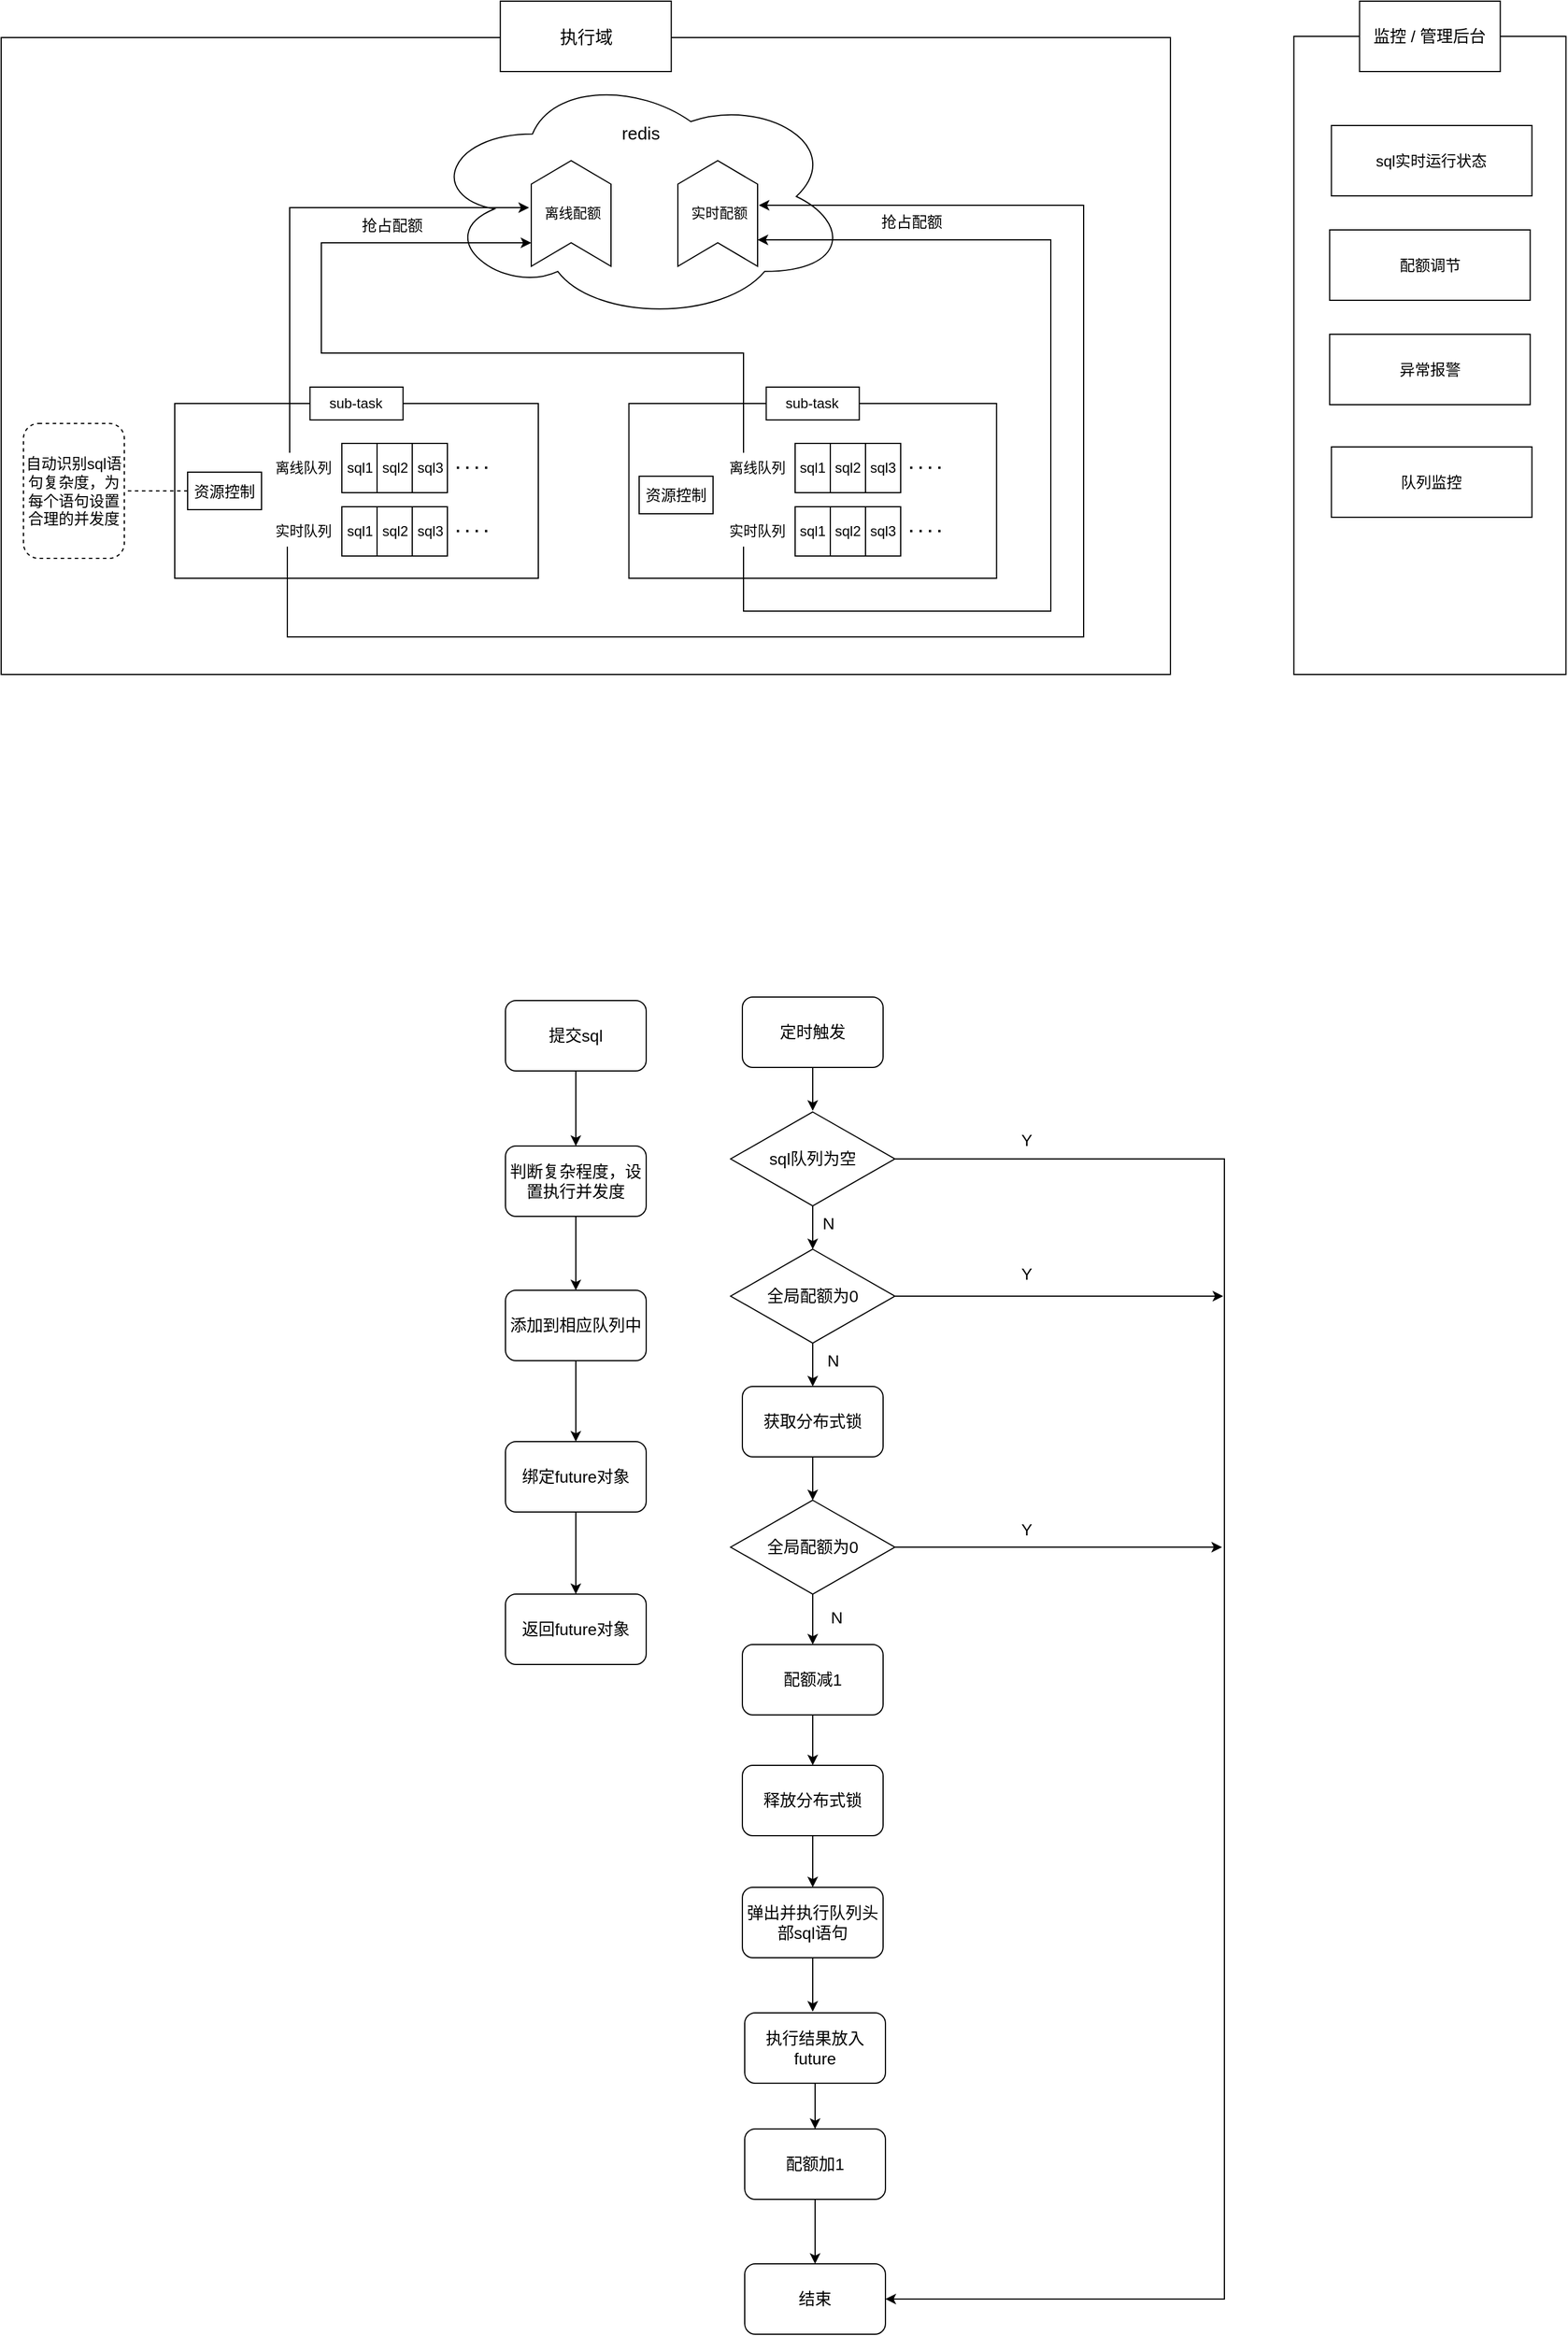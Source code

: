 <mxfile version="20.3.2" type="github">
  <diagram id="vlU8lXh0kYYRg-SLjIeo" name="第 1 页">
    <mxGraphModel dx="2884" dy="1607" grid="0" gridSize="10" guides="1" tooltips="1" connect="1" arrows="1" fold="1" page="1" pageScale="1" pageWidth="3300" pageHeight="4681" math="0" shadow="0">
      <root>
        <mxCell id="0" />
        <mxCell id="1" parent="0" />
        <mxCell id="wMH6Fe0gOgUvcrLyJsvM-88" value="" style="rounded=0;whiteSpace=wrap;html=1;fontSize=13;" vertex="1" parent="1">
          <mxGeometry x="281.99" y="345" width="997" height="543" as="geometry" />
        </mxCell>
        <mxCell id="wMH6Fe0gOgUvcrLyJsvM-33" value="" style="ellipse;shape=cloud;whiteSpace=wrap;html=1;" vertex="1" parent="1">
          <mxGeometry x="645" y="374" width="360" height="213" as="geometry" />
        </mxCell>
        <mxCell id="wMH6Fe0gOgUvcrLyJsvM-1" value="" style="rounded=0;whiteSpace=wrap;html=1;" vertex="1" parent="1">
          <mxGeometry x="430" y="657" width="310" height="149" as="geometry" />
        </mxCell>
        <mxCell id="wMH6Fe0gOgUvcrLyJsvM-3" value="sub-task" style="rounded=0;whiteSpace=wrap;html=1;" vertex="1" parent="1">
          <mxGeometry x="545.31" y="643" width="79.37" height="28" as="geometry" />
        </mxCell>
        <mxCell id="wMH6Fe0gOgUvcrLyJsvM-4" value="sql1" style="rounded=0;whiteSpace=wrap;html=1;" vertex="1" parent="1">
          <mxGeometry x="572.5" y="691" width="30" height="42" as="geometry" />
        </mxCell>
        <mxCell id="wMH6Fe0gOgUvcrLyJsvM-5" value="sql2" style="rounded=0;whiteSpace=wrap;html=1;" vertex="1" parent="1">
          <mxGeometry x="602.5" y="691" width="30" height="42" as="geometry" />
        </mxCell>
        <mxCell id="wMH6Fe0gOgUvcrLyJsvM-6" value="sql3" style="rounded=0;whiteSpace=wrap;html=1;" vertex="1" parent="1">
          <mxGeometry x="632.5" y="691" width="30" height="42" as="geometry" />
        </mxCell>
        <mxCell id="wMH6Fe0gOgUvcrLyJsvM-8" value="" style="endArrow=none;dashed=1;html=1;dashPattern=1 3;strokeWidth=2;rounded=0;" edge="1" parent="1">
          <mxGeometry width="50" height="50" relative="1" as="geometry">
            <mxPoint x="670.5" y="711.78" as="sourcePoint" />
            <mxPoint x="698.5" y="711.78" as="targetPoint" />
          </mxGeometry>
        </mxCell>
        <mxCell id="wMH6Fe0gOgUvcrLyJsvM-10" value="" style="shape=step;perimeter=stepPerimeter;whiteSpace=wrap;html=1;fixedSize=1;rotation=-90;" vertex="1" parent="1">
          <mxGeometry x="723" y="461" width="90" height="68" as="geometry" />
        </mxCell>
        <mxCell id="wMH6Fe0gOgUvcrLyJsvM-63" style="edgeStyle=orthogonalEdgeStyle;rounded=0;orthogonalLoop=1;jettySize=auto;html=1;entryX=0.564;entryY=-0.028;entryDx=0;entryDy=0;entryPerimeter=0;fontSize=15;" edge="1" parent="1" source="wMH6Fe0gOgUvcrLyJsvM-11" target="wMH6Fe0gOgUvcrLyJsvM-10">
          <mxGeometry relative="1" as="geometry">
            <Array as="points">
              <mxPoint x="528" y="490" />
              <mxPoint x="732" y="490" />
            </Array>
          </mxGeometry>
        </mxCell>
        <mxCell id="wMH6Fe0gOgUvcrLyJsvM-11" value="离线队列&amp;nbsp;" style="text;html=1;align=center;verticalAlign=middle;resizable=0;points=[];autosize=1;strokeColor=none;fillColor=none;" vertex="1" parent="1">
          <mxGeometry x="506.5" y="699" width="69" height="26" as="geometry" />
        </mxCell>
        <mxCell id="wMH6Fe0gOgUvcrLyJsvM-13" value="sql1" style="rounded=0;whiteSpace=wrap;html=1;" vertex="1" parent="1">
          <mxGeometry x="572.5" y="745" width="30" height="42" as="geometry" />
        </mxCell>
        <mxCell id="wMH6Fe0gOgUvcrLyJsvM-14" value="sql2" style="rounded=0;whiteSpace=wrap;html=1;" vertex="1" parent="1">
          <mxGeometry x="602.5" y="745" width="30" height="42" as="geometry" />
        </mxCell>
        <mxCell id="wMH6Fe0gOgUvcrLyJsvM-15" value="sql3" style="rounded=0;whiteSpace=wrap;html=1;" vertex="1" parent="1">
          <mxGeometry x="632.5" y="745" width="30" height="42" as="geometry" />
        </mxCell>
        <mxCell id="wMH6Fe0gOgUvcrLyJsvM-16" value="" style="endArrow=none;dashed=1;html=1;dashPattern=1 3;strokeWidth=2;rounded=0;" edge="1" parent="1">
          <mxGeometry width="50" height="50" relative="1" as="geometry">
            <mxPoint x="670.5" y="765.78" as="sourcePoint" />
            <mxPoint x="698.5" y="765.78" as="targetPoint" />
          </mxGeometry>
        </mxCell>
        <mxCell id="wMH6Fe0gOgUvcrLyJsvM-65" style="edgeStyle=orthogonalEdgeStyle;rounded=0;orthogonalLoop=1;jettySize=auto;html=1;fontSize=15;" edge="1" parent="1" source="wMH6Fe0gOgUvcrLyJsvM-17">
          <mxGeometry relative="1" as="geometry">
            <mxPoint x="928" y="488" as="targetPoint" />
            <Array as="points">
              <mxPoint x="526" y="856" />
              <mxPoint x="1205" y="856" />
              <mxPoint x="1205" y="488" />
            </Array>
          </mxGeometry>
        </mxCell>
        <mxCell id="wMH6Fe0gOgUvcrLyJsvM-17" value="实时队列&amp;nbsp;" style="text;html=1;align=center;verticalAlign=middle;resizable=0;points=[];autosize=1;strokeColor=none;fillColor=none;" vertex="1" parent="1">
          <mxGeometry x="506.5" y="753" width="69" height="26" as="geometry" />
        </mxCell>
        <mxCell id="wMH6Fe0gOgUvcrLyJsvM-29" value="离线配额" style="text;html=1;align=center;verticalAlign=middle;resizable=0;points=[];autosize=1;strokeColor=none;fillColor=none;" vertex="1" parent="1">
          <mxGeometry x="735.5" y="482" width="66" height="26" as="geometry" />
        </mxCell>
        <mxCell id="wMH6Fe0gOgUvcrLyJsvM-31" value="" style="shape=step;perimeter=stepPerimeter;whiteSpace=wrap;html=1;fixedSize=1;rotation=-90;" vertex="1" parent="1">
          <mxGeometry x="848" y="461" width="90" height="68" as="geometry" />
        </mxCell>
        <mxCell id="wMH6Fe0gOgUvcrLyJsvM-32" value="实时配额" style="text;html=1;align=center;verticalAlign=middle;resizable=0;points=[];autosize=1;strokeColor=none;fillColor=none;" vertex="1" parent="1">
          <mxGeometry x="860.5" y="482" width="66" height="26" as="geometry" />
        </mxCell>
        <mxCell id="wMH6Fe0gOgUvcrLyJsvM-34" value="redis" style="text;html=1;align=center;verticalAlign=middle;resizable=0;points=[];autosize=1;strokeColor=none;fillColor=none;fontSize=15;" vertex="1" parent="1">
          <mxGeometry x="801" y="411" width="51" height="30" as="geometry" />
        </mxCell>
        <mxCell id="wMH6Fe0gOgUvcrLyJsvM-38" value="" style="rounded=0;whiteSpace=wrap;html=1;" vertex="1" parent="1">
          <mxGeometry x="817.25" y="657" width="313.5" height="149" as="geometry" />
        </mxCell>
        <mxCell id="wMH6Fe0gOgUvcrLyJsvM-39" value="sub-task" style="rounded=0;whiteSpace=wrap;html=1;" vertex="1" parent="1">
          <mxGeometry x="934.32" y="643" width="79.37" height="28" as="geometry" />
        </mxCell>
        <mxCell id="wMH6Fe0gOgUvcrLyJsvM-40" value="sql1" style="rounded=0;whiteSpace=wrap;html=1;" vertex="1" parent="1">
          <mxGeometry x="959" y="691" width="30" height="42" as="geometry" />
        </mxCell>
        <mxCell id="wMH6Fe0gOgUvcrLyJsvM-41" value="sql2" style="rounded=0;whiteSpace=wrap;html=1;" vertex="1" parent="1">
          <mxGeometry x="989" y="691" width="30" height="42" as="geometry" />
        </mxCell>
        <mxCell id="wMH6Fe0gOgUvcrLyJsvM-42" value="sql3" style="rounded=0;whiteSpace=wrap;html=1;" vertex="1" parent="1">
          <mxGeometry x="1019" y="691" width="30" height="42" as="geometry" />
        </mxCell>
        <mxCell id="wMH6Fe0gOgUvcrLyJsvM-43" value="" style="endArrow=none;dashed=1;html=1;dashPattern=1 3;strokeWidth=2;rounded=0;" edge="1" parent="1">
          <mxGeometry width="50" height="50" relative="1" as="geometry">
            <mxPoint x="1057" y="711.78" as="sourcePoint" />
            <mxPoint x="1085" y="711.78" as="targetPoint" />
          </mxGeometry>
        </mxCell>
        <mxCell id="wMH6Fe0gOgUvcrLyJsvM-64" style="edgeStyle=orthogonalEdgeStyle;rounded=0;orthogonalLoop=1;jettySize=auto;html=1;fontSize=15;" edge="1" parent="1" source="wMH6Fe0gOgUvcrLyJsvM-44">
          <mxGeometry relative="1" as="geometry">
            <mxPoint x="734" y="520" as="targetPoint" />
            <Array as="points">
              <mxPoint x="915" y="614" />
              <mxPoint x="555" y="614" />
              <mxPoint x="555" y="520" />
            </Array>
          </mxGeometry>
        </mxCell>
        <mxCell id="wMH6Fe0gOgUvcrLyJsvM-44" value="离线队列&amp;nbsp;" style="text;html=1;align=center;verticalAlign=middle;resizable=0;points=[];autosize=1;strokeColor=none;fillColor=none;" vertex="1" parent="1">
          <mxGeometry x="893" y="699" width="69" height="26" as="geometry" />
        </mxCell>
        <mxCell id="wMH6Fe0gOgUvcrLyJsvM-45" value="sql1" style="rounded=0;whiteSpace=wrap;html=1;" vertex="1" parent="1">
          <mxGeometry x="959" y="745" width="30" height="42" as="geometry" />
        </mxCell>
        <mxCell id="wMH6Fe0gOgUvcrLyJsvM-46" value="sql2" style="rounded=0;whiteSpace=wrap;html=1;" vertex="1" parent="1">
          <mxGeometry x="989" y="745" width="30" height="42" as="geometry" />
        </mxCell>
        <mxCell id="wMH6Fe0gOgUvcrLyJsvM-47" value="sql3" style="rounded=0;whiteSpace=wrap;html=1;" vertex="1" parent="1">
          <mxGeometry x="1019" y="745" width="30" height="42" as="geometry" />
        </mxCell>
        <mxCell id="wMH6Fe0gOgUvcrLyJsvM-48" value="" style="endArrow=none;dashed=1;html=1;dashPattern=1 3;strokeWidth=2;rounded=0;" edge="1" parent="1">
          <mxGeometry width="50" height="50" relative="1" as="geometry">
            <mxPoint x="1057" y="765.78" as="sourcePoint" />
            <mxPoint x="1085" y="765.78" as="targetPoint" />
          </mxGeometry>
        </mxCell>
        <mxCell id="wMH6Fe0gOgUvcrLyJsvM-66" style="edgeStyle=orthogonalEdgeStyle;rounded=0;orthogonalLoop=1;jettySize=auto;html=1;entryX=0.25;entryY=1;entryDx=0;entryDy=0;fontSize=15;" edge="1" parent="1" source="wMH6Fe0gOgUvcrLyJsvM-49" target="wMH6Fe0gOgUvcrLyJsvM-31">
          <mxGeometry relative="1" as="geometry">
            <Array as="points">
              <mxPoint x="915" y="834" />
              <mxPoint x="1177" y="834" />
              <mxPoint x="1177" y="518" />
            </Array>
          </mxGeometry>
        </mxCell>
        <mxCell id="wMH6Fe0gOgUvcrLyJsvM-49" value="实时队列&amp;nbsp;" style="text;html=1;align=center;verticalAlign=middle;resizable=0;points=[];autosize=1;strokeColor=none;fillColor=none;" vertex="1" parent="1">
          <mxGeometry x="893" y="753" width="69" height="26" as="geometry" />
        </mxCell>
        <mxCell id="wMH6Fe0gOgUvcrLyJsvM-67" value="抢占配额" style="text;html=1;align=center;verticalAlign=middle;resizable=0;points=[];autosize=1;strokeColor=none;fillColor=none;fontSize=13;" vertex="1" parent="1">
          <mxGeometry x="580.0" y="491" width="70" height="28" as="geometry" />
        </mxCell>
        <mxCell id="wMH6Fe0gOgUvcrLyJsvM-68" value="抢占配额" style="text;html=1;align=center;verticalAlign=middle;resizable=0;points=[];autosize=1;strokeColor=none;fillColor=none;fontSize=13;" vertex="1" parent="1">
          <mxGeometry x="1023" y="488" width="70" height="28" as="geometry" />
        </mxCell>
        <mxCell id="wMH6Fe0gOgUvcrLyJsvM-73" value="资源控制" style="rounded=0;whiteSpace=wrap;html=1;fontSize=13;" vertex="1" parent="1">
          <mxGeometry x="826" y="719" width="63" height="32" as="geometry" />
        </mxCell>
        <mxCell id="wMH6Fe0gOgUvcrLyJsvM-80" style="edgeStyle=orthogonalEdgeStyle;rounded=0;orthogonalLoop=1;jettySize=auto;html=1;exitX=0;exitY=0.5;exitDx=0;exitDy=0;fontSize=13;dashed=1;entryX=1;entryY=0.5;entryDx=0;entryDy=0;endArrow=none;endFill=0;" edge="1" parent="1" source="wMH6Fe0gOgUvcrLyJsvM-75" target="wMH6Fe0gOgUvcrLyJsvM-79">
          <mxGeometry relative="1" as="geometry">
            <mxPoint x="415.706" y="731.471" as="targetPoint" />
          </mxGeometry>
        </mxCell>
        <mxCell id="wMH6Fe0gOgUvcrLyJsvM-75" value="资源控制" style="rounded=0;whiteSpace=wrap;html=1;fontSize=13;" vertex="1" parent="1">
          <mxGeometry x="441" y="715.5" width="63" height="32" as="geometry" />
        </mxCell>
        <mxCell id="wMH6Fe0gOgUvcrLyJsvM-76" style="edgeStyle=orthogonalEdgeStyle;rounded=0;orthogonalLoop=1;jettySize=auto;html=1;exitX=0.5;exitY=1;exitDx=0;exitDy=0;fontSize=13;" edge="1" parent="1" source="wMH6Fe0gOgUvcrLyJsvM-75" target="wMH6Fe0gOgUvcrLyJsvM-75">
          <mxGeometry relative="1" as="geometry" />
        </mxCell>
        <mxCell id="wMH6Fe0gOgUvcrLyJsvM-79" value="自动识别sql语句复杂度，为每个语句设置合理的并发度" style="rounded=1;whiteSpace=wrap;html=1;fontSize=13;dashed=1;" vertex="1" parent="1">
          <mxGeometry x="301" y="674" width="86" height="115" as="geometry" />
        </mxCell>
        <mxCell id="wMH6Fe0gOgUvcrLyJsvM-81" value="" style="rounded=0;whiteSpace=wrap;html=1;fontSize=13;" vertex="1" parent="1">
          <mxGeometry x="1384.25" y="344" width="232" height="544" as="geometry" />
        </mxCell>
        <mxCell id="wMH6Fe0gOgUvcrLyJsvM-82" value="监控 / 管理后台" style="rounded=0;whiteSpace=wrap;html=1;fontSize=14;" vertex="1" parent="1">
          <mxGeometry x="1440.25" y="314" width="120" height="60" as="geometry" />
        </mxCell>
        <mxCell id="wMH6Fe0gOgUvcrLyJsvM-83" value="sql实时运行状态" style="rounded=0;whiteSpace=wrap;html=1;fontSize=13;" vertex="1" parent="1">
          <mxGeometry x="1416.25" y="420" width="171" height="60" as="geometry" />
        </mxCell>
        <mxCell id="wMH6Fe0gOgUvcrLyJsvM-84" value="配额调节" style="rounded=0;whiteSpace=wrap;html=1;fontSize=13;" vertex="1" parent="1">
          <mxGeometry x="1414.75" y="509" width="171" height="60" as="geometry" />
        </mxCell>
        <mxCell id="wMH6Fe0gOgUvcrLyJsvM-85" value="异常报警" style="rounded=0;whiteSpace=wrap;html=1;fontSize=13;" vertex="1" parent="1">
          <mxGeometry x="1414.75" y="598" width="171" height="60" as="geometry" />
        </mxCell>
        <mxCell id="wMH6Fe0gOgUvcrLyJsvM-87" value="队列监控" style="rounded=0;whiteSpace=wrap;html=1;fontSize=13;" vertex="1" parent="1">
          <mxGeometry x="1416.25" y="694" width="171" height="60" as="geometry" />
        </mxCell>
        <mxCell id="wMH6Fe0gOgUvcrLyJsvM-89" value="&lt;font style=&quot;font-size: 15px;&quot;&gt;执行域&lt;/font&gt;" style="rounded=0;whiteSpace=wrap;html=1;fontSize=13;" vertex="1" parent="1">
          <mxGeometry x="707.61" y="314" width="145.75" height="60" as="geometry" />
        </mxCell>
        <mxCell id="wMH6Fe0gOgUvcrLyJsvM-93" style="edgeStyle=orthogonalEdgeStyle;rounded=0;orthogonalLoop=1;jettySize=auto;html=1;exitX=0.5;exitY=1;exitDx=0;exitDy=0;fontSize=14;endArrow=classic;endFill=1;startArrow=none;startFill=0;" edge="1" parent="1" source="wMH6Fe0gOgUvcrLyJsvM-90" target="wMH6Fe0gOgUvcrLyJsvM-92">
          <mxGeometry relative="1" as="geometry" />
        </mxCell>
        <mxCell id="wMH6Fe0gOgUvcrLyJsvM-90" value="提交sql" style="rounded=1;whiteSpace=wrap;html=1;fontSize=14;" vertex="1" parent="1">
          <mxGeometry x="712" y="1166" width="120" height="60" as="geometry" />
        </mxCell>
        <mxCell id="wMH6Fe0gOgUvcrLyJsvM-95" style="edgeStyle=orthogonalEdgeStyle;rounded=0;orthogonalLoop=1;jettySize=auto;html=1;exitX=0.5;exitY=1;exitDx=0;exitDy=0;entryX=0.5;entryY=0;entryDx=0;entryDy=0;fontSize=14;startArrow=none;startFill=0;endArrow=classic;endFill=1;" edge="1" parent="1" source="wMH6Fe0gOgUvcrLyJsvM-92" target="wMH6Fe0gOgUvcrLyJsvM-94">
          <mxGeometry relative="1" as="geometry" />
        </mxCell>
        <mxCell id="wMH6Fe0gOgUvcrLyJsvM-92" value="判断复杂程度，设置执行并发度" style="rounded=1;whiteSpace=wrap;html=1;fontSize=14;" vertex="1" parent="1">
          <mxGeometry x="712" y="1290" width="120" height="60" as="geometry" />
        </mxCell>
        <mxCell id="wMH6Fe0gOgUvcrLyJsvM-98" style="edgeStyle=orthogonalEdgeStyle;rounded=0;orthogonalLoop=1;jettySize=auto;html=1;exitX=0.5;exitY=1;exitDx=0;exitDy=0;entryX=0.5;entryY=0;entryDx=0;entryDy=0;fontSize=14;startArrow=none;startFill=0;endArrow=classic;endFill=1;" edge="1" parent="1" source="wMH6Fe0gOgUvcrLyJsvM-94" target="wMH6Fe0gOgUvcrLyJsvM-97">
          <mxGeometry relative="1" as="geometry" />
        </mxCell>
        <mxCell id="wMH6Fe0gOgUvcrLyJsvM-94" value="添加到相应队列中" style="rounded=1;whiteSpace=wrap;html=1;fontSize=14;" vertex="1" parent="1">
          <mxGeometry x="712" y="1413" width="120" height="60" as="geometry" />
        </mxCell>
        <mxCell id="wMH6Fe0gOgUvcrLyJsvM-106" style="edgeStyle=orthogonalEdgeStyle;rounded=0;orthogonalLoop=1;jettySize=auto;html=1;exitX=0.5;exitY=1;exitDx=0;exitDy=0;fontSize=14;startArrow=none;startFill=0;endArrow=classic;endFill=1;" edge="1" parent="1" source="wMH6Fe0gOgUvcrLyJsvM-96">
          <mxGeometry relative="1" as="geometry">
            <mxPoint x="974" y="1260" as="targetPoint" />
          </mxGeometry>
        </mxCell>
        <mxCell id="wMH6Fe0gOgUvcrLyJsvM-96" value="定时触发" style="rounded=1;whiteSpace=wrap;html=1;fontSize=14;" vertex="1" parent="1">
          <mxGeometry x="914" y="1163" width="120" height="60" as="geometry" />
        </mxCell>
        <mxCell id="wMH6Fe0gOgUvcrLyJsvM-124" style="edgeStyle=orthogonalEdgeStyle;rounded=0;orthogonalLoop=1;jettySize=auto;html=1;exitX=0.5;exitY=1;exitDx=0;exitDy=0;fontSize=14;startArrow=none;startFill=0;endArrow=classic;endFill=1;" edge="1" parent="1" source="wMH6Fe0gOgUvcrLyJsvM-97" target="wMH6Fe0gOgUvcrLyJsvM-123">
          <mxGeometry relative="1" as="geometry" />
        </mxCell>
        <mxCell id="wMH6Fe0gOgUvcrLyJsvM-97" value="绑定future对象" style="rounded=1;whiteSpace=wrap;html=1;fontSize=14;" vertex="1" parent="1">
          <mxGeometry x="712" y="1542" width="120" height="60" as="geometry" />
        </mxCell>
        <mxCell id="wMH6Fe0gOgUvcrLyJsvM-113" style="edgeStyle=orthogonalEdgeStyle;rounded=0;orthogonalLoop=1;jettySize=auto;html=1;exitX=0.5;exitY=1;exitDx=0;exitDy=0;entryX=0.5;entryY=0;entryDx=0;entryDy=0;fontSize=14;startArrow=none;startFill=0;endArrow=classic;endFill=1;" edge="1" parent="1" source="wMH6Fe0gOgUvcrLyJsvM-102" target="wMH6Fe0gOgUvcrLyJsvM-108">
          <mxGeometry relative="1" as="geometry" />
        </mxCell>
        <mxCell id="wMH6Fe0gOgUvcrLyJsvM-102" value="sql队列为空" style="rhombus;whiteSpace=wrap;html=1;fontSize=14;" vertex="1" parent="1">
          <mxGeometry x="904" y="1261" width="140" height="80" as="geometry" />
        </mxCell>
        <mxCell id="wMH6Fe0gOgUvcrLyJsvM-103" value="结束" style="rounded=1;whiteSpace=wrap;html=1;fontSize=14;" vertex="1" parent="1">
          <mxGeometry x="916" y="2243" width="120" height="60" as="geometry" />
        </mxCell>
        <mxCell id="wMH6Fe0gOgUvcrLyJsvM-114" style="edgeStyle=orthogonalEdgeStyle;rounded=0;orthogonalLoop=1;jettySize=auto;html=1;exitX=0.5;exitY=1;exitDx=0;exitDy=0;fontSize=14;startArrow=none;startFill=0;endArrow=classic;endFill=1;" edge="1" parent="1" source="wMH6Fe0gOgUvcrLyJsvM-108" target="wMH6Fe0gOgUvcrLyJsvM-112">
          <mxGeometry relative="1" as="geometry" />
        </mxCell>
        <mxCell id="wMH6Fe0gOgUvcrLyJsvM-135" style="edgeStyle=orthogonalEdgeStyle;rounded=0;orthogonalLoop=1;jettySize=auto;html=1;exitX=1;exitY=0.5;exitDx=0;exitDy=0;entryX=1;entryY=0.5;entryDx=0;entryDy=0;fontSize=14;startArrow=none;startFill=0;endArrow=classic;endFill=1;" edge="1" parent="1" source="wMH6Fe0gOgUvcrLyJsvM-102" target="wMH6Fe0gOgUvcrLyJsvM-103">
          <mxGeometry relative="1" as="geometry">
            <Array as="points">
              <mxPoint x="1325" y="1301" />
              <mxPoint x="1325" y="2273" />
            </Array>
          </mxGeometry>
        </mxCell>
        <mxCell id="wMH6Fe0gOgUvcrLyJsvM-137" style="edgeStyle=orthogonalEdgeStyle;rounded=0;orthogonalLoop=1;jettySize=auto;html=1;exitX=1;exitY=0.5;exitDx=0;exitDy=0;fontSize=14;startArrow=none;startFill=0;endArrow=classic;endFill=1;" edge="1" parent="1" source="wMH6Fe0gOgUvcrLyJsvM-108">
          <mxGeometry relative="1" as="geometry">
            <mxPoint x="1324" y="1418" as="targetPoint" />
          </mxGeometry>
        </mxCell>
        <mxCell id="wMH6Fe0gOgUvcrLyJsvM-108" value="全局配额为0" style="rhombus;whiteSpace=wrap;html=1;fontSize=14;" vertex="1" parent="1">
          <mxGeometry x="904" y="1378" width="140" height="80" as="geometry" />
        </mxCell>
        <mxCell id="wMH6Fe0gOgUvcrLyJsvM-130" style="edgeStyle=orthogonalEdgeStyle;rounded=0;orthogonalLoop=1;jettySize=auto;html=1;exitX=0.5;exitY=1;exitDx=0;exitDy=0;entryX=0.5;entryY=0;entryDx=0;entryDy=0;fontSize=14;startArrow=none;startFill=0;endArrow=classic;endFill=1;" edge="1" parent="1" source="wMH6Fe0gOgUvcrLyJsvM-110" target="wMH6Fe0gOgUvcrLyJsvM-129">
          <mxGeometry relative="1" as="geometry" />
        </mxCell>
        <mxCell id="wMH6Fe0gOgUvcrLyJsvM-110" value="配额减1" style="rounded=1;whiteSpace=wrap;html=1;fontSize=14;" vertex="1" parent="1">
          <mxGeometry x="914" y="1715" width="120" height="60" as="geometry" />
        </mxCell>
        <mxCell id="wMH6Fe0gOgUvcrLyJsvM-117" style="edgeStyle=orthogonalEdgeStyle;rounded=0;orthogonalLoop=1;jettySize=auto;html=1;exitX=0.5;exitY=1;exitDx=0;exitDy=0;entryX=0.5;entryY=0;entryDx=0;entryDy=0;fontSize=14;startArrow=none;startFill=0;endArrow=classic;endFill=1;" edge="1" parent="1" source="wMH6Fe0gOgUvcrLyJsvM-112" target="wMH6Fe0gOgUvcrLyJsvM-116">
          <mxGeometry relative="1" as="geometry" />
        </mxCell>
        <mxCell id="wMH6Fe0gOgUvcrLyJsvM-112" value="获取分布式锁" style="rounded=1;whiteSpace=wrap;html=1;fontSize=14;" vertex="1" parent="1">
          <mxGeometry x="914" y="1495" width="120" height="60" as="geometry" />
        </mxCell>
        <mxCell id="wMH6Fe0gOgUvcrLyJsvM-118" style="edgeStyle=orthogonalEdgeStyle;rounded=0;orthogonalLoop=1;jettySize=auto;html=1;exitX=0.5;exitY=1;exitDx=0;exitDy=0;fontSize=14;startArrow=none;startFill=0;endArrow=classic;endFill=1;" edge="1" parent="1" source="wMH6Fe0gOgUvcrLyJsvM-116" target="wMH6Fe0gOgUvcrLyJsvM-110">
          <mxGeometry relative="1" as="geometry" />
        </mxCell>
        <mxCell id="wMH6Fe0gOgUvcrLyJsvM-136" style="edgeStyle=orthogonalEdgeStyle;rounded=0;orthogonalLoop=1;jettySize=auto;html=1;exitX=1;exitY=0.5;exitDx=0;exitDy=0;fontSize=14;startArrow=none;startFill=0;endArrow=classic;endFill=1;" edge="1" parent="1" source="wMH6Fe0gOgUvcrLyJsvM-116">
          <mxGeometry relative="1" as="geometry">
            <mxPoint x="1323" y="1632" as="targetPoint" />
          </mxGeometry>
        </mxCell>
        <mxCell id="wMH6Fe0gOgUvcrLyJsvM-116" value="全局配额为0" style="rhombus;whiteSpace=wrap;html=1;fontSize=14;" vertex="1" parent="1">
          <mxGeometry x="904" y="1592" width="140" height="80" as="geometry" />
        </mxCell>
        <mxCell id="wMH6Fe0gOgUvcrLyJsvM-122" style="edgeStyle=orthogonalEdgeStyle;rounded=0;orthogonalLoop=1;jettySize=auto;html=1;exitX=0.5;exitY=1;exitDx=0;exitDy=0;fontSize=14;startArrow=none;startFill=0;endArrow=classic;endFill=1;" edge="1" parent="1" source="wMH6Fe0gOgUvcrLyJsvM-119">
          <mxGeometry relative="1" as="geometry">
            <mxPoint x="974" y="2028" as="targetPoint" />
          </mxGeometry>
        </mxCell>
        <mxCell id="wMH6Fe0gOgUvcrLyJsvM-119" value="弹出并执行队列头部sql语句" style="rounded=1;whiteSpace=wrap;html=1;fontSize=14;" vertex="1" parent="1">
          <mxGeometry x="914" y="1922" width="120" height="60" as="geometry" />
        </mxCell>
        <mxCell id="wMH6Fe0gOgUvcrLyJsvM-123" value="返回future对象" style="rounded=1;whiteSpace=wrap;html=1;fontSize=14;" vertex="1" parent="1">
          <mxGeometry x="712" y="1672" width="120" height="60" as="geometry" />
        </mxCell>
        <mxCell id="wMH6Fe0gOgUvcrLyJsvM-128" style="edgeStyle=orthogonalEdgeStyle;rounded=0;orthogonalLoop=1;jettySize=auto;html=1;exitX=0.5;exitY=1;exitDx=0;exitDy=0;entryX=0.5;entryY=0;entryDx=0;entryDy=0;fontSize=14;startArrow=none;startFill=0;endArrow=classic;endFill=1;" edge="1" parent="1" source="wMH6Fe0gOgUvcrLyJsvM-125" target="wMH6Fe0gOgUvcrLyJsvM-127">
          <mxGeometry relative="1" as="geometry" />
        </mxCell>
        <mxCell id="wMH6Fe0gOgUvcrLyJsvM-125" value="执行结果放入future" style="rounded=1;whiteSpace=wrap;html=1;fontSize=14;" vertex="1" parent="1">
          <mxGeometry x="916" y="2029" width="120" height="60" as="geometry" />
        </mxCell>
        <mxCell id="wMH6Fe0gOgUvcrLyJsvM-133" style="edgeStyle=orthogonalEdgeStyle;rounded=0;orthogonalLoop=1;jettySize=auto;html=1;exitX=0.5;exitY=1;exitDx=0;exitDy=0;fontSize=14;startArrow=none;startFill=0;endArrow=classic;endFill=1;" edge="1" parent="1" source="wMH6Fe0gOgUvcrLyJsvM-127" target="wMH6Fe0gOgUvcrLyJsvM-103">
          <mxGeometry relative="1" as="geometry" />
        </mxCell>
        <mxCell id="wMH6Fe0gOgUvcrLyJsvM-127" value="配额加1" style="rounded=1;whiteSpace=wrap;html=1;fontSize=14;" vertex="1" parent="1">
          <mxGeometry x="916" y="2128" width="120" height="60" as="geometry" />
        </mxCell>
        <mxCell id="wMH6Fe0gOgUvcrLyJsvM-131" style="edgeStyle=orthogonalEdgeStyle;rounded=0;orthogonalLoop=1;jettySize=auto;html=1;exitX=0.5;exitY=1;exitDx=0;exitDy=0;entryX=0.5;entryY=0;entryDx=0;entryDy=0;fontSize=14;startArrow=none;startFill=0;endArrow=classic;endFill=1;" edge="1" parent="1" source="wMH6Fe0gOgUvcrLyJsvM-129" target="wMH6Fe0gOgUvcrLyJsvM-119">
          <mxGeometry relative="1" as="geometry" />
        </mxCell>
        <mxCell id="wMH6Fe0gOgUvcrLyJsvM-129" value="释放分布式锁" style="rounded=1;whiteSpace=wrap;html=1;fontSize=14;" vertex="1" parent="1">
          <mxGeometry x="914" y="1818" width="120" height="60" as="geometry" />
        </mxCell>
        <mxCell id="wMH6Fe0gOgUvcrLyJsvM-138" value="N" style="text;html=1;align=center;verticalAlign=middle;resizable=0;points=[];autosize=1;strokeColor=none;fillColor=none;fontSize=14;" vertex="1" parent="1">
          <mxGeometry x="973" y="1341" width="28" height="29" as="geometry" />
        </mxCell>
        <mxCell id="wMH6Fe0gOgUvcrLyJsvM-139" value="Y" style="text;html=1;align=center;verticalAlign=middle;resizable=0;points=[];autosize=1;strokeColor=none;fillColor=none;fontSize=14;" vertex="1" parent="1">
          <mxGeometry x="1142" y="1270" width="27" height="29" as="geometry" />
        </mxCell>
        <mxCell id="wMH6Fe0gOgUvcrLyJsvM-140" value="Y" style="text;html=1;align=center;verticalAlign=middle;resizable=0;points=[];autosize=1;strokeColor=none;fillColor=none;fontSize=14;" vertex="1" parent="1">
          <mxGeometry x="1142" y="1384" width="27" height="29" as="geometry" />
        </mxCell>
        <mxCell id="wMH6Fe0gOgUvcrLyJsvM-141" value="N" style="text;html=1;align=center;verticalAlign=middle;resizable=0;points=[];autosize=1;strokeColor=none;fillColor=none;fontSize=14;" vertex="1" parent="1">
          <mxGeometry x="977" y="1458" width="28" height="29" as="geometry" />
        </mxCell>
        <mxCell id="wMH6Fe0gOgUvcrLyJsvM-142" value="Y" style="text;html=1;align=center;verticalAlign=middle;resizable=0;points=[];autosize=1;strokeColor=none;fillColor=none;fontSize=14;" vertex="1" parent="1">
          <mxGeometry x="1142" y="1602" width="27" height="29" as="geometry" />
        </mxCell>
        <mxCell id="wMH6Fe0gOgUvcrLyJsvM-143" value="N" style="text;html=1;align=center;verticalAlign=middle;resizable=0;points=[];autosize=1;strokeColor=none;fillColor=none;fontSize=14;" vertex="1" parent="1">
          <mxGeometry x="980" y="1677" width="28" height="29" as="geometry" />
        </mxCell>
      </root>
    </mxGraphModel>
  </diagram>
</mxfile>
